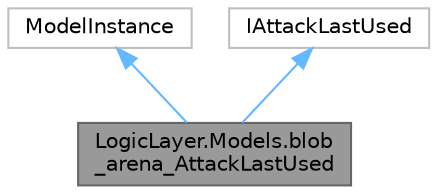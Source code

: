 digraph "LogicLayer.Models.blob_arena_AttackLastUsed"
{
 // LATEX_PDF_SIZE
  bgcolor="transparent";
  edge [fontname=Helvetica,fontsize=10,labelfontname=Helvetica,labelfontsize=10];
  node [fontname=Helvetica,fontsize=10,shape=box,height=0.2,width=0.4];
  Node1 [id="Node000001",label="LogicLayer.Models.blob\l_arena_AttackLastUsed",height=0.2,width=0.4,color="gray40", fillcolor="grey60", style="filled", fontcolor="black",tooltip="This model is used to calculate the cooldown of an attack."];
  Node2 -> Node1 [id="edge1_Node000001_Node000002",dir="back",color="steelblue1",style="solid",tooltip=" "];
  Node2 [id="Node000002",label="ModelInstance",height=0.2,width=0.4,color="grey75", fillcolor="white", style="filled",tooltip=" "];
  Node3 -> Node1 [id="edge2_Node000001_Node000003",dir="back",color="steelblue1",style="solid",tooltip=" "];
  Node3 [id="Node000003",label="IAttackLastUsed",height=0.2,width=0.4,color="grey75", fillcolor="white", style="filled",URL="$interface_logic_layer_1_1_models_1_1_i_attack_last_used.html",tooltip=" "];
}
